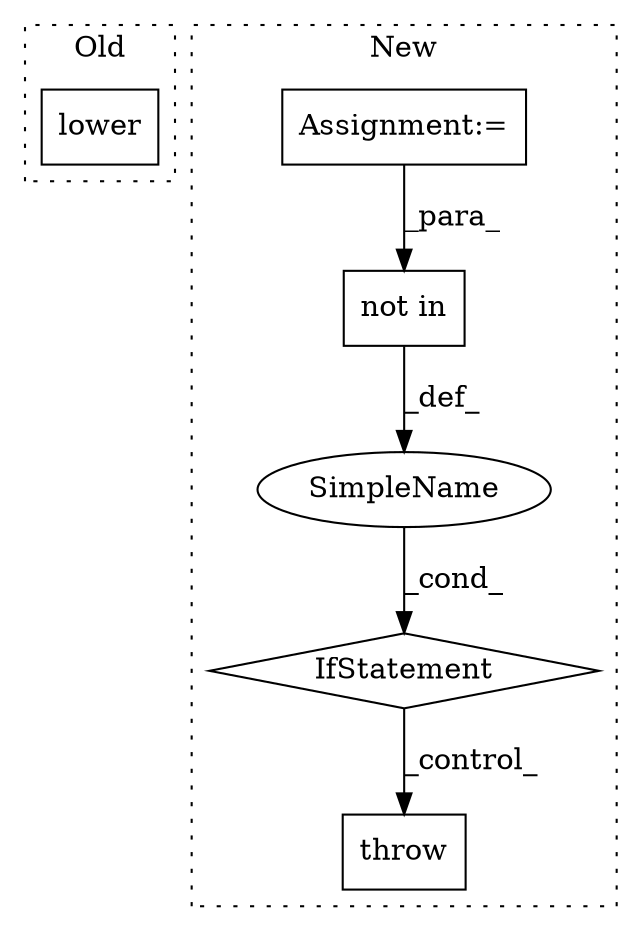 digraph G {
subgraph cluster0 {
1 [label="lower" a="32" s="16079" l="7" shape="box"];
label = "Old";
style="dotted";
}
subgraph cluster1 {
2 [label="throw" a="53" s="16320" l="6" shape="box"];
3 [label="IfStatement" a="25" s="16256,16308" l="10,2" shape="diamond"];
4 [label="SimpleName" a="42" s="" l="" shape="ellipse"];
5 [label="Assignment:=" a="7" s="16230" l="1" shape="box"];
6 [label="not in" a="108" s="16266" l="42" shape="box"];
label = "New";
style="dotted";
}
3 -> 2 [label="_control_"];
4 -> 3 [label="_cond_"];
5 -> 6 [label="_para_"];
6 -> 4 [label="_def_"];
}